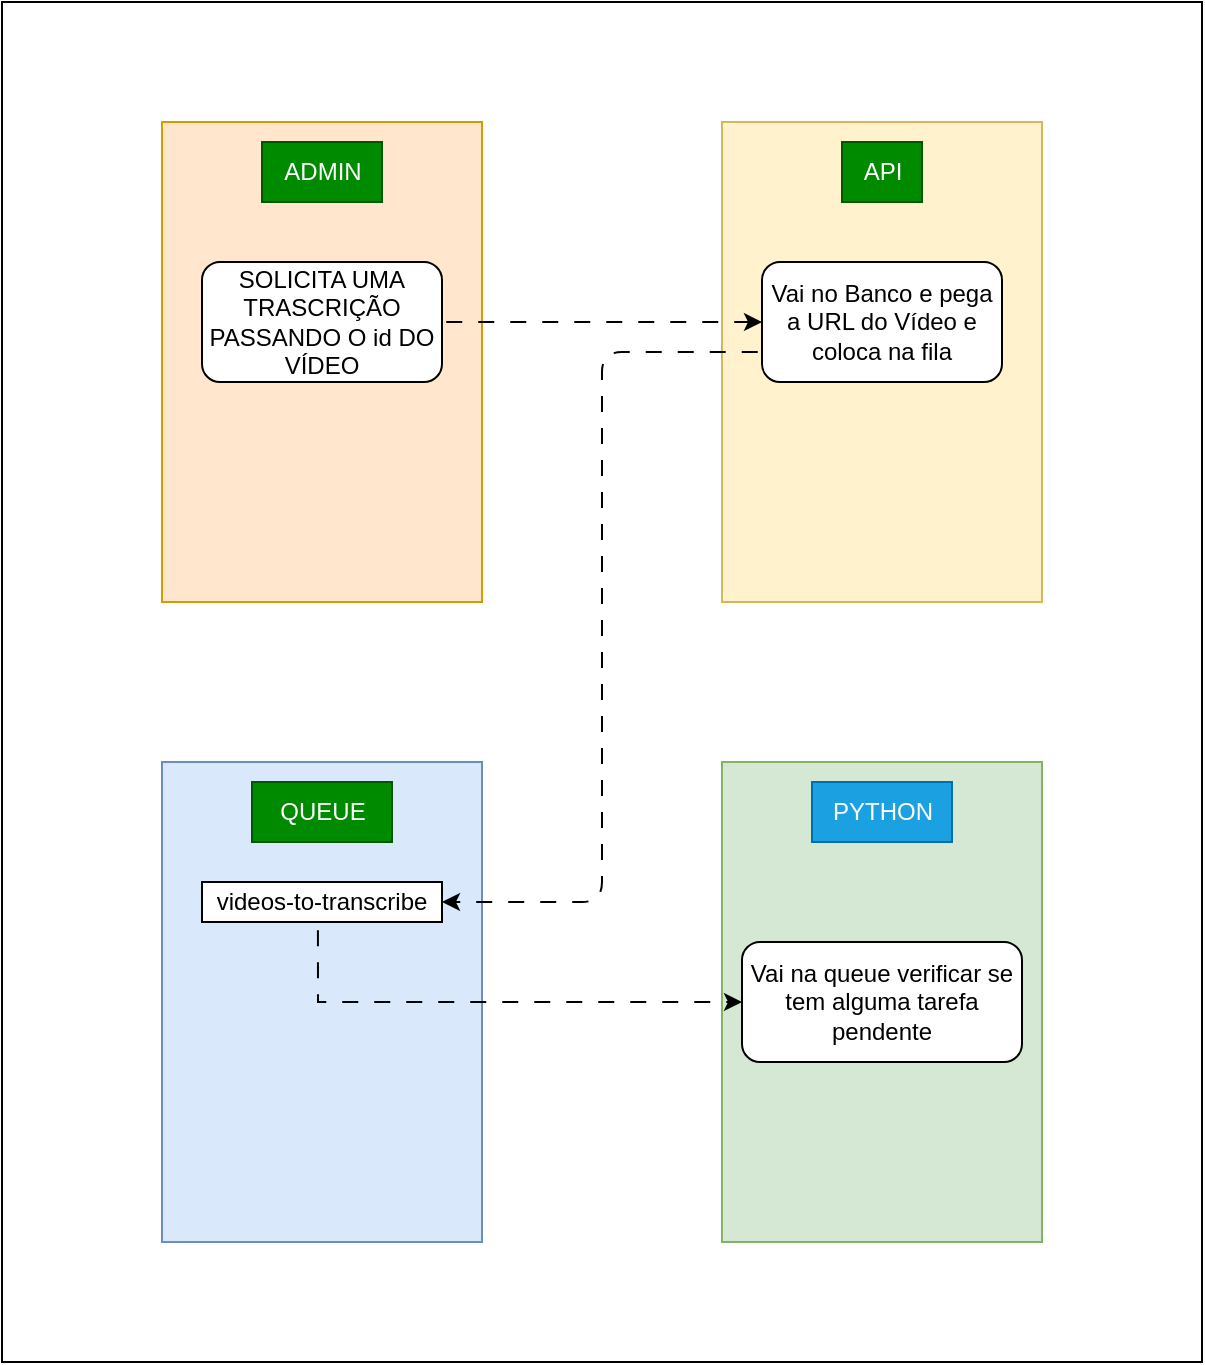 <mxfile>
    <diagram id="C5RBs43oDa-KdzZeNtuy" name="Page-1">
        <mxGraphModel dx="1000" dy="526" grid="1" gridSize="10" guides="1" tooltips="1" connect="1" arrows="1" fold="1" page="1" pageScale="1" pageWidth="1169" pageHeight="827" math="0" shadow="0">
            <root>
                <mxCell id="WIyWlLk6GJQsqaUBKTNV-0"/>
                <mxCell id="WIyWlLk6GJQsqaUBKTNV-1" parent="WIyWlLk6GJQsqaUBKTNV-0"/>
                <mxCell id="oD_gXktLYb_0sIHfAOCf-16" value="" style="rounded=0;whiteSpace=wrap;html=1;" parent="WIyWlLk6GJQsqaUBKTNV-1" vertex="1">
                    <mxGeometry width="600" height="680" as="geometry"/>
                </mxCell>
                <mxCell id="oD_gXktLYb_0sIHfAOCf-0" value="" style="rounded=0;whiteSpace=wrap;html=1;fillColor=#ffe6cc;strokeColor=#d79b00;" parent="WIyWlLk6GJQsqaUBKTNV-1" vertex="1">
                    <mxGeometry x="80" y="60" width="160" height="240" as="geometry"/>
                </mxCell>
                <mxCell id="oD_gXktLYb_0sIHfAOCf-1" value="" style="rounded=0;whiteSpace=wrap;html=1;fillColor=#fff2cc;strokeColor=#d6b656;" parent="WIyWlLk6GJQsqaUBKTNV-1" vertex="1">
                    <mxGeometry x="360" y="60" width="160" height="240" as="geometry"/>
                </mxCell>
                <mxCell id="oD_gXktLYb_0sIHfAOCf-2" value="" style="rounded=0;whiteSpace=wrap;html=1;fillColor=#d5e8d4;strokeColor=#82b366;" parent="WIyWlLk6GJQsqaUBKTNV-1" vertex="1">
                    <mxGeometry x="360" y="380" width="160" height="240" as="geometry"/>
                </mxCell>
                <mxCell id="oD_gXktLYb_0sIHfAOCf-3" value="" style="rounded=0;whiteSpace=wrap;html=1;fillColor=#dae8fc;strokeColor=#6c8ebf;" parent="WIyWlLk6GJQsqaUBKTNV-1" vertex="1">
                    <mxGeometry x="80" y="380" width="160" height="240" as="geometry"/>
                </mxCell>
                <mxCell id="oD_gXktLYb_0sIHfAOCf-4" value="ADMIN" style="text;html=1;align=center;verticalAlign=middle;resizable=0;points=[];autosize=1;strokeColor=#005700;fillColor=#008a00;fontColor=#ffffff;" parent="WIyWlLk6GJQsqaUBKTNV-1" vertex="1">
                    <mxGeometry x="130" y="70" width="60" height="30" as="geometry"/>
                </mxCell>
                <mxCell id="oD_gXktLYb_0sIHfAOCf-5" value="API" style="text;html=1;align=center;verticalAlign=middle;resizable=0;points=[];autosize=1;strokeColor=#005700;fillColor=#008a00;fontColor=#ffffff;" parent="WIyWlLk6GJQsqaUBKTNV-1" vertex="1">
                    <mxGeometry x="420" y="70" width="40" height="30" as="geometry"/>
                </mxCell>
                <mxCell id="oD_gXktLYb_0sIHfAOCf-6" value="QUEUE" style="text;html=1;align=center;verticalAlign=middle;resizable=0;points=[];autosize=1;strokeColor=#005700;fillColor=#008a00;fontColor=#ffffff;" parent="WIyWlLk6GJQsqaUBKTNV-1" vertex="1">
                    <mxGeometry x="125" y="390" width="70" height="30" as="geometry"/>
                </mxCell>
                <mxCell id="oD_gXktLYb_0sIHfAOCf-7" value="PYTHON" style="text;html=1;align=center;verticalAlign=middle;resizable=0;points=[];autosize=1;strokeColor=#006EAF;fillColor=#1ba1e2;fontColor=#ffffff;" parent="WIyWlLk6GJQsqaUBKTNV-1" vertex="1">
                    <mxGeometry x="405" y="390" width="70" height="30" as="geometry"/>
                </mxCell>
                <mxCell id="oD_gXktLYb_0sIHfAOCf-11" style="edgeStyle=orthogonalEdgeStyle;rounded=1;orthogonalLoop=1;jettySize=auto;html=1;flowAnimation=1;curved=0;" parent="WIyWlLk6GJQsqaUBKTNV-1" source="oD_gXktLYb_0sIHfAOCf-8" target="oD_gXktLYb_0sIHfAOCf-10" edge="1">
                    <mxGeometry relative="1" as="geometry"/>
                </mxCell>
                <mxCell id="oD_gXktLYb_0sIHfAOCf-8" value="SOLICITA UMA TRASCRIÇÃO PASSANDO O id DO VÍDEO" style="rounded=1;whiteSpace=wrap;html=1;" parent="WIyWlLk6GJQsqaUBKTNV-1" vertex="1">
                    <mxGeometry x="100" y="130" width="120" height="60" as="geometry"/>
                </mxCell>
                <mxCell id="oD_gXktLYb_0sIHfAOCf-10" value="Vai no Banco e pega a URL do Vídeo e coloca na fila" style="rounded=1;whiteSpace=wrap;html=1;" parent="WIyWlLk6GJQsqaUBKTNV-1" vertex="1">
                    <mxGeometry x="380" y="130" width="120" height="60" as="geometry"/>
                </mxCell>
                <mxCell id="oD_gXktLYb_0sIHfAOCf-12" style="edgeStyle=orthogonalEdgeStyle;rounded=1;orthogonalLoop=1;jettySize=auto;html=1;exitX=0;exitY=0.75;exitDx=0;exitDy=0;entryX=1;entryY=0.5;entryDx=0;entryDy=0;flowAnimation=1;curved=0;" parent="WIyWlLk6GJQsqaUBKTNV-1" source="oD_gXktLYb_0sIHfAOCf-10" target="oD_gXktLYb_0sIHfAOCf-18" edge="1">
                    <mxGeometry relative="1" as="geometry">
                        <mxPoint x="300" y="390" as="targetPoint"/>
                    </mxGeometry>
                </mxCell>
                <mxCell id="oD_gXktLYb_0sIHfAOCf-14" value="Vai na queue verificar se tem alguma tarefa pendente" style="rounded=1;whiteSpace=wrap;html=1;" parent="WIyWlLk6GJQsqaUBKTNV-1" vertex="1">
                    <mxGeometry x="370" y="470" width="140" height="60" as="geometry"/>
                </mxCell>
                <mxCell id="oD_gXktLYb_0sIHfAOCf-18" value="videos-to-transcribe" style="rounded=0;whiteSpace=wrap;html=1;" parent="WIyWlLk6GJQsqaUBKTNV-1" vertex="1">
                    <mxGeometry x="100" y="440" width="120" height="20" as="geometry"/>
                </mxCell>
                <mxCell id="oD_gXktLYb_0sIHfAOCf-15" style="edgeStyle=orthogonalEdgeStyle;rounded=0;orthogonalLoop=1;jettySize=auto;html=1;flowAnimation=1;exitX=0.483;exitY=1.1;exitDx=0;exitDy=0;entryX=0;entryY=0.5;entryDx=0;entryDy=0;exitPerimeter=0;" parent="WIyWlLk6GJQsqaUBKTNV-1" source="oD_gXktLYb_0sIHfAOCf-18" target="oD_gXktLYb_0sIHfAOCf-14" edge="1">
                    <mxGeometry relative="1" as="geometry">
                        <Array as="points">
                            <mxPoint x="158" y="500"/>
                        </Array>
                    </mxGeometry>
                </mxCell>
            </root>
        </mxGraphModel>
    </diagram>
</mxfile>